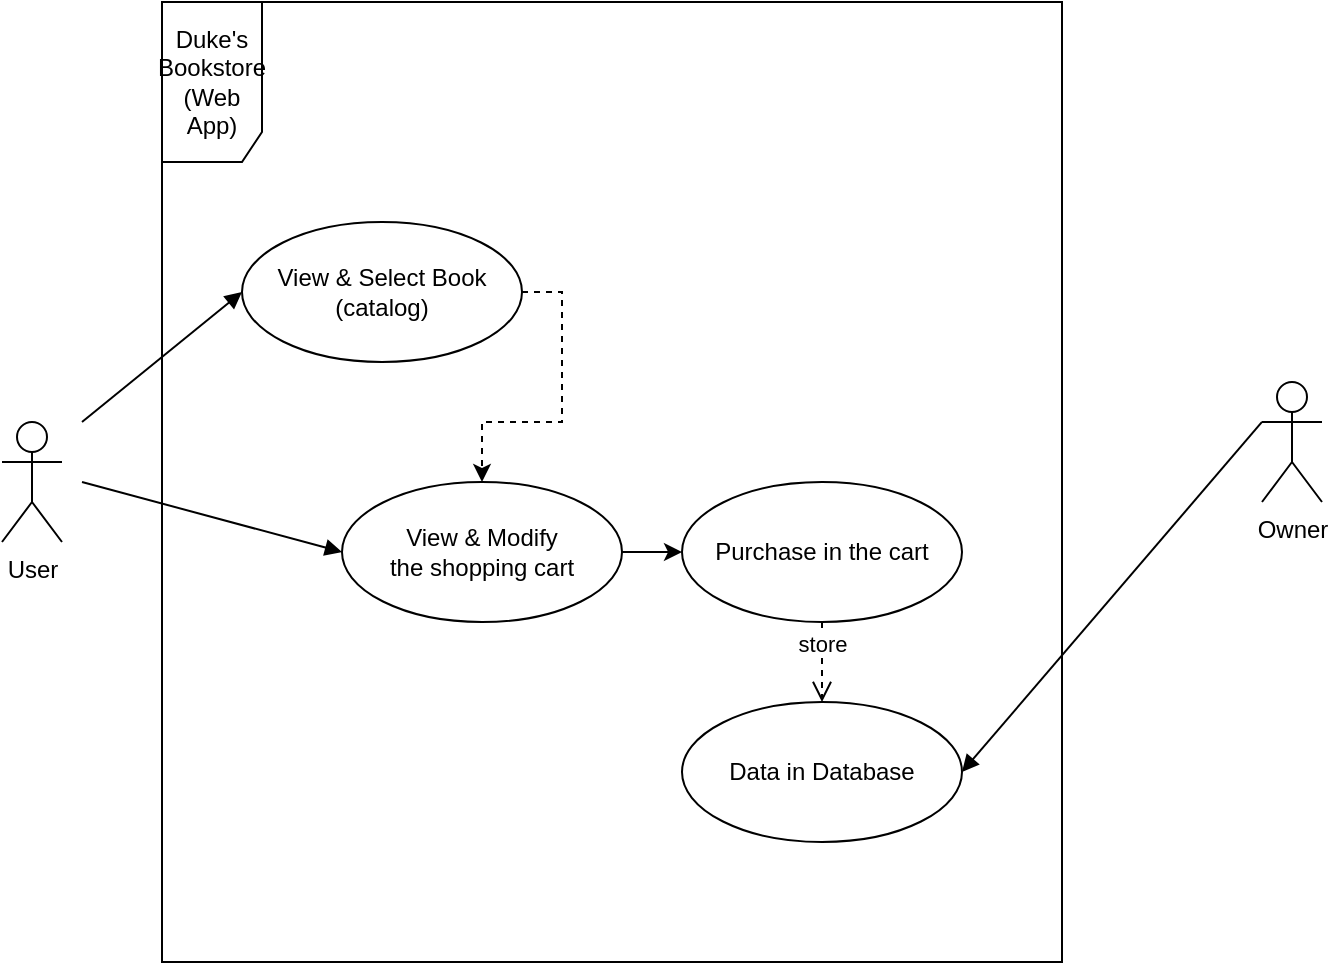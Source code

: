 <mxfile version="14.9.8" type="github">
  <diagram id="R4k2hZR5oD47_pPI9CDj" name="Page-1">
    <mxGraphModel dx="1422" dy="794" grid="1" gridSize="10" guides="1" tooltips="1" connect="1" arrows="1" fold="1" page="1" pageScale="1" pageWidth="850" pageHeight="1100" math="0" shadow="0">
      <root>
        <mxCell id="0" />
        <mxCell id="1" parent="0" />
        <mxCell id="gTW4-HDHmvzam4sdtIU2-1" value="User" style="shape=umlActor;verticalLabelPosition=bottom;verticalAlign=top;html=1;" vertex="1" parent="1">
          <mxGeometry x="120" y="320" width="30" height="60" as="geometry" />
        </mxCell>
        <mxCell id="gTW4-HDHmvzam4sdtIU2-2" value="Duke&#39;s Bookstore&lt;br&gt;(Web App)" style="shape=umlFrame;whiteSpace=wrap;html=1;width=50;height=80;" vertex="1" parent="1">
          <mxGeometry x="200" y="110" width="450" height="480" as="geometry" />
        </mxCell>
        <mxCell id="gTW4-HDHmvzam4sdtIU2-3" style="edgeStyle=orthogonalEdgeStyle;rounded=0;orthogonalLoop=1;jettySize=auto;html=1;entryX=0.5;entryY=0;entryDx=0;entryDy=0;exitX=1;exitY=0.5;exitDx=0;exitDy=0;dashed=1;" edge="1" parent="1" source="gTW4-HDHmvzam4sdtIU2-4" target="gTW4-HDHmvzam4sdtIU2-7">
          <mxGeometry relative="1" as="geometry" />
        </mxCell>
        <mxCell id="gTW4-HDHmvzam4sdtIU2-4" value="View &amp;amp; Select Book&lt;br&gt;(catalog)" style="ellipse;whiteSpace=wrap;html=1;" vertex="1" parent="1">
          <mxGeometry x="240" y="220" width="140" height="70" as="geometry" />
        </mxCell>
        <mxCell id="gTW4-HDHmvzam4sdtIU2-5" value="" style="html=1;verticalAlign=bottom;labelBackgroundColor=none;endArrow=block;endFill=1;entryX=0;entryY=0.5;entryDx=0;entryDy=0;" edge="1" parent="1" target="gTW4-HDHmvzam4sdtIU2-4">
          <mxGeometry width="160" relative="1" as="geometry">
            <mxPoint x="160" y="320" as="sourcePoint" />
            <mxPoint x="310" y="330" as="targetPoint" />
          </mxGeometry>
        </mxCell>
        <mxCell id="gTW4-HDHmvzam4sdtIU2-6" style="edgeStyle=orthogonalEdgeStyle;rounded=0;orthogonalLoop=1;jettySize=auto;html=1;entryX=0;entryY=0.5;entryDx=0;entryDy=0;" edge="1" parent="1" source="gTW4-HDHmvzam4sdtIU2-7" target="gTW4-HDHmvzam4sdtIU2-8">
          <mxGeometry relative="1" as="geometry" />
        </mxCell>
        <mxCell id="gTW4-HDHmvzam4sdtIU2-7" value="View &amp;amp; Modify&lt;br&gt;the shopping cart" style="ellipse;whiteSpace=wrap;html=1;" vertex="1" parent="1">
          <mxGeometry x="290" y="350" width="140" height="70" as="geometry" />
        </mxCell>
        <mxCell id="gTW4-HDHmvzam4sdtIU2-8" value="Purchase in the cart" style="ellipse;whiteSpace=wrap;html=1;" vertex="1" parent="1">
          <mxGeometry x="460" y="350" width="140" height="70" as="geometry" />
        </mxCell>
        <mxCell id="gTW4-HDHmvzam4sdtIU2-9" value="Owner" style="shape=umlActor;verticalLabelPosition=bottom;verticalAlign=top;html=1;" vertex="1" parent="1">
          <mxGeometry x="750" y="300" width="30" height="60" as="geometry" />
        </mxCell>
        <mxCell id="gTW4-HDHmvzam4sdtIU2-10" value="Data in Database" style="ellipse;whiteSpace=wrap;html=1;" vertex="1" parent="1">
          <mxGeometry x="460" y="460" width="140" height="70" as="geometry" />
        </mxCell>
        <mxCell id="gTW4-HDHmvzam4sdtIU2-11" value="" style="html=1;verticalAlign=bottom;labelBackgroundColor=none;endArrow=block;endFill=1;entryX=1;entryY=0.5;entryDx=0;entryDy=0;exitX=0;exitY=0.333;exitDx=0;exitDy=0;exitPerimeter=0;" edge="1" parent="1" source="gTW4-HDHmvzam4sdtIU2-9" target="gTW4-HDHmvzam4sdtIU2-10">
          <mxGeometry width="160" relative="1" as="geometry">
            <mxPoint x="160" y="340" as="sourcePoint" />
            <mxPoint x="250" y="265" as="targetPoint" />
          </mxGeometry>
        </mxCell>
        <mxCell id="gTW4-HDHmvzam4sdtIU2-12" value="store" style="html=1;verticalAlign=bottom;endArrow=open;dashed=1;endSize=8;entryX=0.5;entryY=0;entryDx=0;entryDy=0;exitX=0.5;exitY=1;exitDx=0;exitDy=0;" edge="1" parent="1" source="gTW4-HDHmvzam4sdtIU2-8" target="gTW4-HDHmvzam4sdtIU2-10">
          <mxGeometry relative="1" as="geometry">
            <mxPoint x="520" y="390" as="sourcePoint" />
            <mxPoint x="440" y="390" as="targetPoint" />
          </mxGeometry>
        </mxCell>
        <mxCell id="gTW4-HDHmvzam4sdtIU2-13" value="" style="html=1;verticalAlign=bottom;labelBackgroundColor=none;endArrow=block;endFill=1;entryX=0;entryY=0.5;entryDx=0;entryDy=0;" edge="1" parent="1" target="gTW4-HDHmvzam4sdtIU2-7">
          <mxGeometry width="160" relative="1" as="geometry">
            <mxPoint x="160" y="350" as="sourcePoint" />
            <mxPoint x="250" y="265.0" as="targetPoint" />
          </mxGeometry>
        </mxCell>
      </root>
    </mxGraphModel>
  </diagram>
</mxfile>
